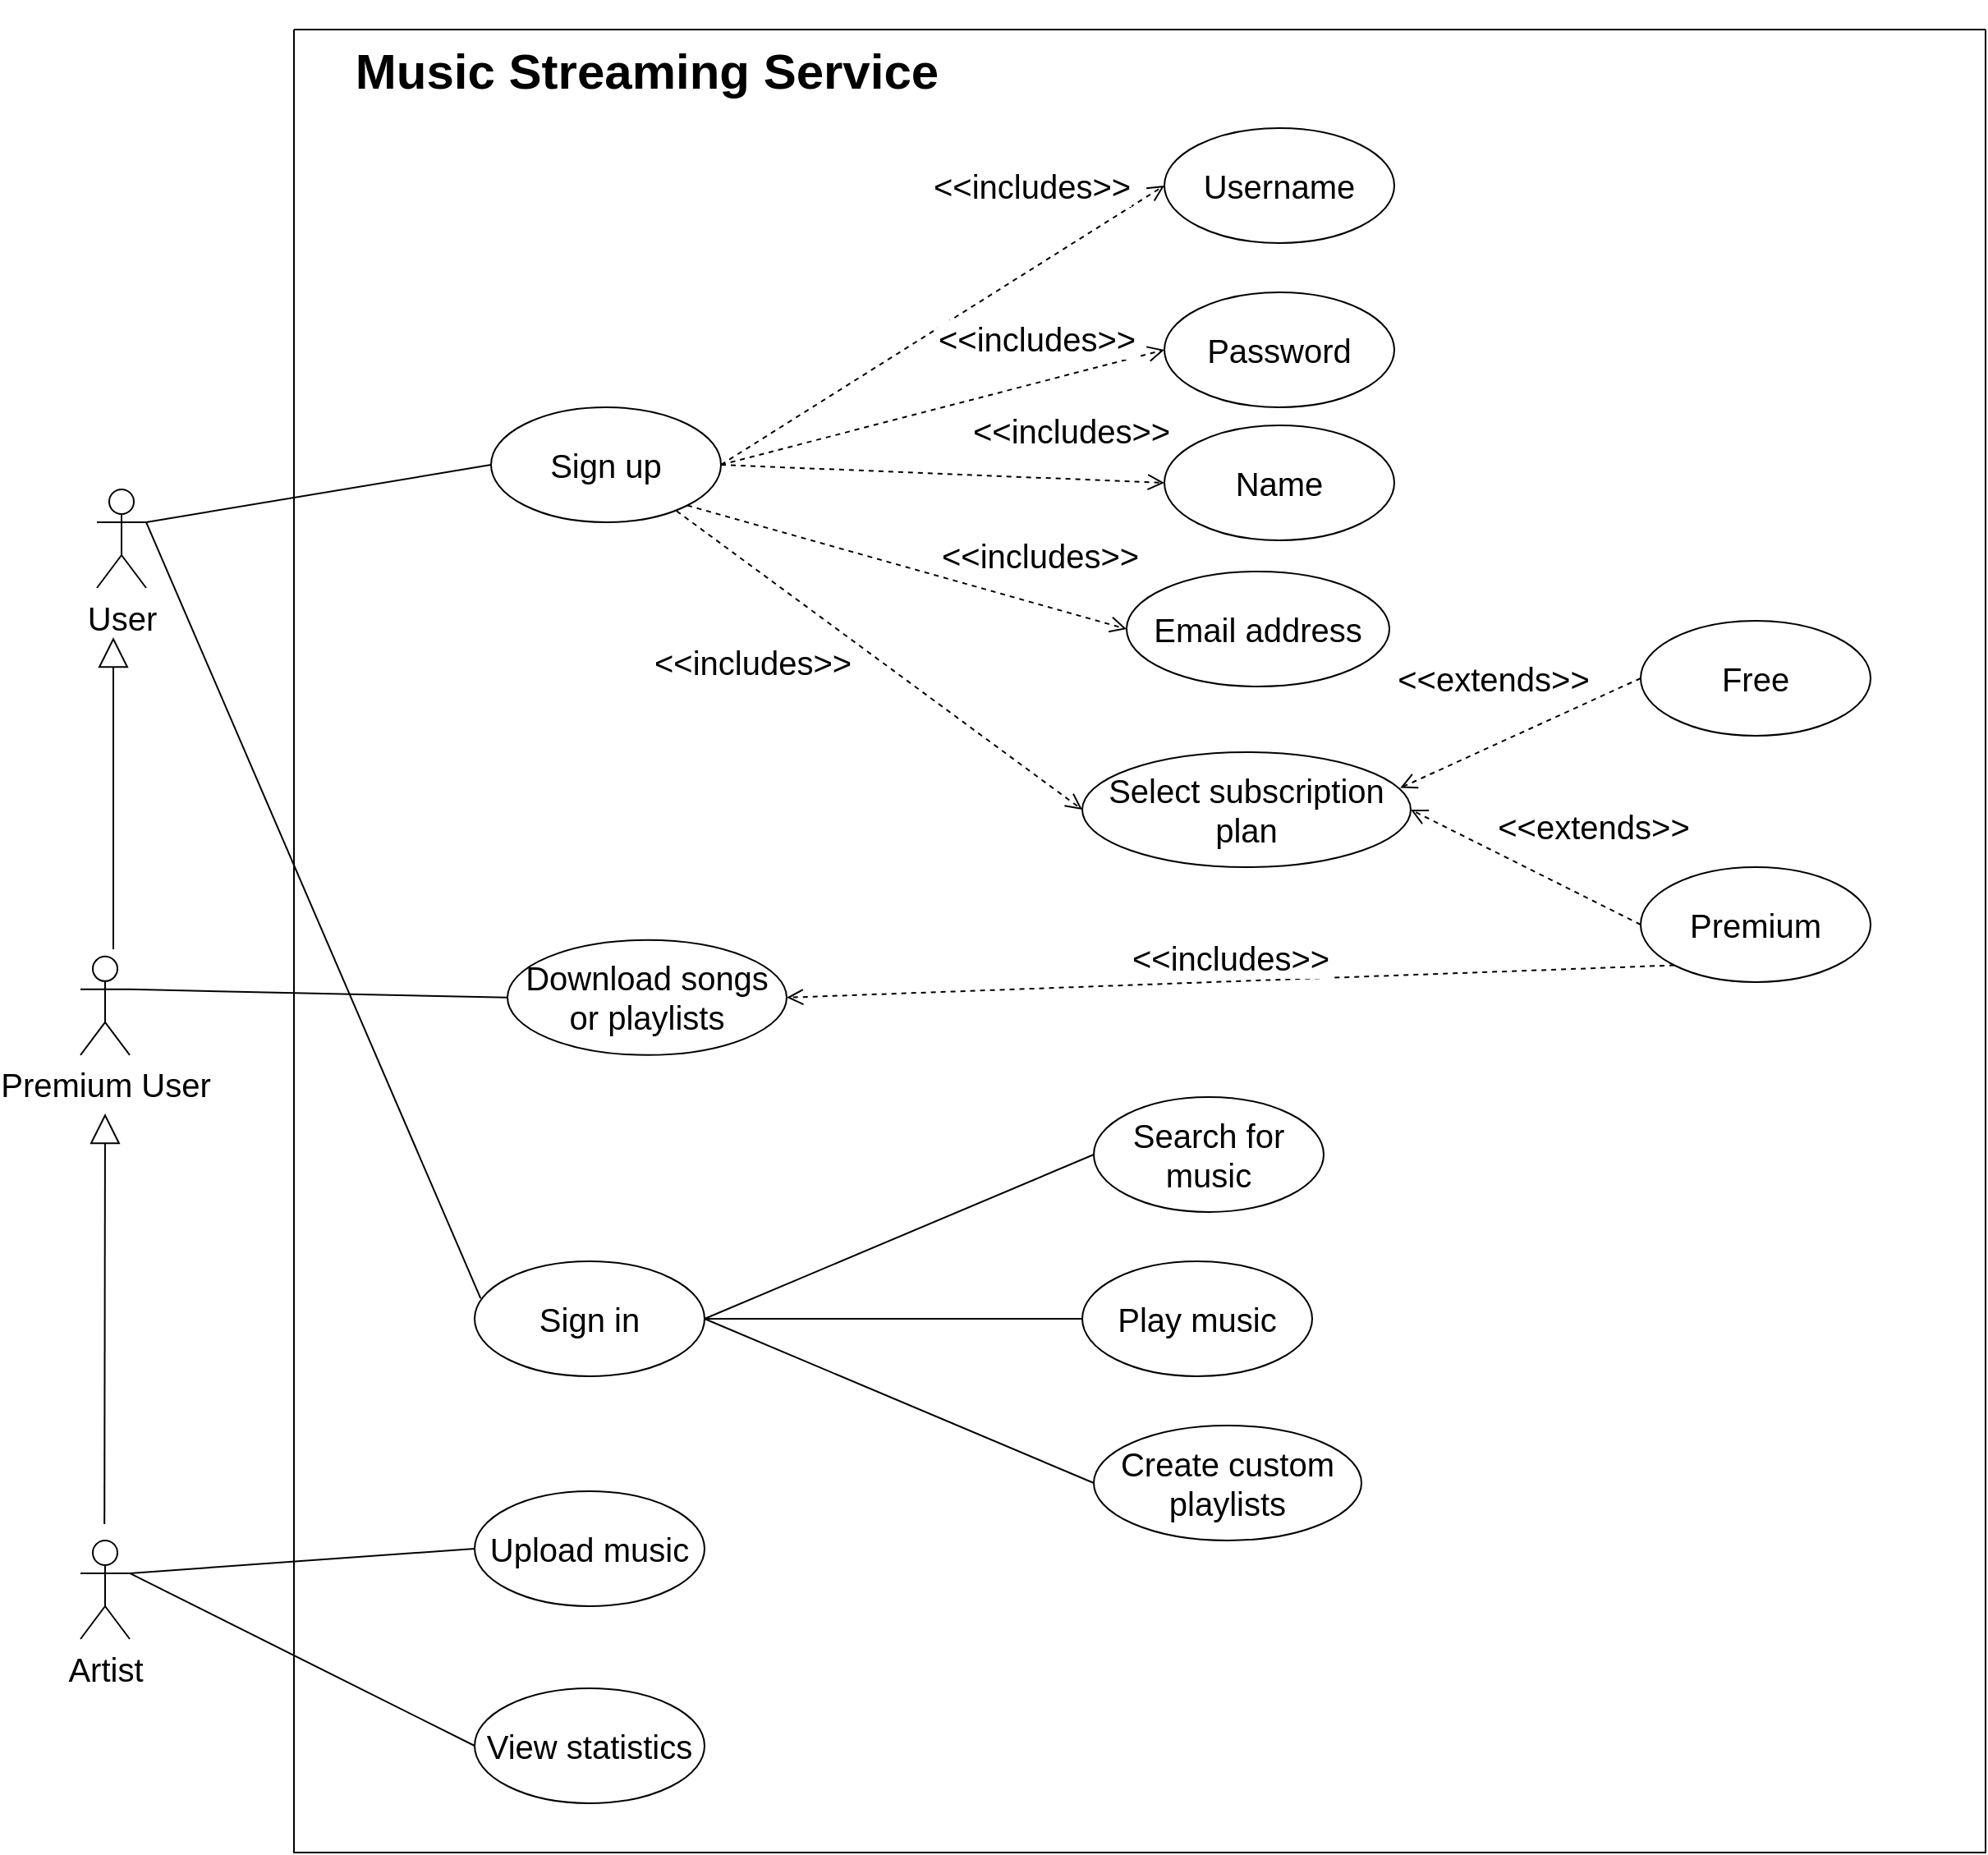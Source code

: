 <mxfile version="26.0.16">
  <diagram name="Page-1" id="xa9x2rY6_Jg343_2piz7">
    <mxGraphModel dx="895" dy="2291" grid="0" gridSize="10" guides="1" tooltips="1" connect="1" arrows="1" fold="1" page="1" pageScale="1" pageWidth="827" pageHeight="1169" math="0" shadow="0">
      <root>
        <mxCell id="0" />
        <mxCell id="1" parent="0" />
        <mxCell id="qyqPjw50bqxHxHPLrsJm-1" value="User" style="shape=umlActor;verticalLabelPosition=bottom;verticalAlign=top;html=1;outlineConnect=0;fontSize=20;" vertex="1" parent="1">
          <mxGeometry x="981" y="269" width="30" height="60" as="geometry" />
        </mxCell>
        <mxCell id="qyqPjw50bqxHxHPLrsJm-2" value="Premium User" style="shape=umlActor;verticalLabelPosition=bottom;verticalAlign=top;html=1;outlineConnect=0;fontSize=20;" vertex="1" parent="1">
          <mxGeometry x="971" y="553.43" width="30" height="60" as="geometry" />
        </mxCell>
        <mxCell id="qyqPjw50bqxHxHPLrsJm-3" value="Artist" style="shape=umlActor;verticalLabelPosition=bottom;verticalAlign=top;html=1;outlineConnect=0;fontSize=20;" vertex="1" parent="1">
          <mxGeometry x="971" y="909" width="30" height="60" as="geometry" />
        </mxCell>
        <mxCell id="qyqPjw50bqxHxHPLrsJm-62" value="" style="swimlane;startSize=0;fontSize=20;" vertex="1" parent="1">
          <mxGeometry x="1101" y="-11" width="1030" height="1110" as="geometry" />
        </mxCell>
        <mxCell id="qyqPjw50bqxHxHPLrsJm-60" value="&lt;h2&gt;&lt;span&gt;&lt;font&gt;Music Streaming Service&lt;/font&gt;&lt;/span&gt;&lt;/h2&gt;" style="text;html=1;align=center;verticalAlign=middle;whiteSpace=wrap;rounded=0;fontSize=20;" vertex="1" parent="qyqPjw50bqxHxHPLrsJm-62">
          <mxGeometry x="20" y="10" width="390" height="30" as="geometry" />
        </mxCell>
        <mxCell id="qyqPjw50bqxHxHPLrsJm-130" value="" style="endArrow=none;html=1;rounded=0;exitX=1;exitY=0.5;exitDx=0;exitDy=0;entryX=0;entryY=0.5;entryDx=0;entryDy=0;fontSize=20;" edge="1" parent="qyqPjw50bqxHxHPLrsJm-62" source="qyqPjw50bqxHxHPLrsJm-154" target="qyqPjw50bqxHxHPLrsJm-155">
          <mxGeometry width="50" height="50" relative="1" as="geometry">
            <mxPoint x="190" y="914.43" as="sourcePoint" />
            <mxPoint x="320" y="844.43" as="targetPoint" />
          </mxGeometry>
        </mxCell>
        <mxCell id="qyqPjw50bqxHxHPLrsJm-131" value="" style="endArrow=none;html=1;rounded=0;exitX=1;exitY=0.5;exitDx=0;exitDy=0;entryX=0;entryY=0.5;entryDx=0;entryDy=0;fontSize=20;" edge="1" parent="qyqPjw50bqxHxHPLrsJm-62" source="qyqPjw50bqxHxHPLrsJm-154" target="qyqPjw50bqxHxHPLrsJm-156">
          <mxGeometry width="50" height="50" relative="1" as="geometry">
            <mxPoint x="190" y="914.43" as="sourcePoint" />
            <mxPoint x="320" y="954.43" as="targetPoint" />
          </mxGeometry>
        </mxCell>
        <mxCell id="qyqPjw50bqxHxHPLrsJm-132" value="" style="endArrow=none;html=1;rounded=0;entryX=0;entryY=0.5;entryDx=0;entryDy=0;fontSize=20;exitX=1;exitY=0.5;exitDx=0;exitDy=0;" edge="1" parent="qyqPjw50bqxHxHPLrsJm-62" source="qyqPjw50bqxHxHPLrsJm-154" target="qyqPjw50bqxHxHPLrsJm-157">
          <mxGeometry width="50" height="50" relative="1" as="geometry">
            <mxPoint x="200" y="740" as="sourcePoint" />
            <mxPoint x="320" y="1064.43" as="targetPoint" />
          </mxGeometry>
        </mxCell>
        <mxCell id="qyqPjw50bqxHxHPLrsJm-139" value="Sign up" style="ellipse;whiteSpace=wrap;html=1;fontSize=20;" vertex="1" parent="qyqPjw50bqxHxHPLrsJm-62">
          <mxGeometry x="120" y="230" width="140" height="70" as="geometry" />
        </mxCell>
        <mxCell id="qyqPjw50bqxHxHPLrsJm-146" value="Username" style="ellipse;whiteSpace=wrap;html=1;fontSize=20;" vertex="1" parent="qyqPjw50bqxHxHPLrsJm-62">
          <mxGeometry x="530" y="60" width="140" height="70" as="geometry" />
        </mxCell>
        <mxCell id="qyqPjw50bqxHxHPLrsJm-147" value="Password" style="ellipse;whiteSpace=wrap;html=1;fontSize=20;" vertex="1" parent="qyqPjw50bqxHxHPLrsJm-62">
          <mxGeometry x="530" y="160" width="140" height="70" as="geometry" />
        </mxCell>
        <mxCell id="qyqPjw50bqxHxHPLrsJm-148" value="Name" style="ellipse;whiteSpace=wrap;html=1;fontSize=20;" vertex="1" parent="qyqPjw50bqxHxHPLrsJm-62">
          <mxGeometry x="530" y="241" width="140" height="70" as="geometry" />
        </mxCell>
        <mxCell id="qyqPjw50bqxHxHPLrsJm-149" value="Email address" style="ellipse;whiteSpace=wrap;html=1;fontSize=20;" vertex="1" parent="qyqPjw50bqxHxHPLrsJm-62">
          <mxGeometry x="507" y="330" width="160" height="70" as="geometry" />
        </mxCell>
        <mxCell id="qyqPjw50bqxHxHPLrsJm-150" value="Free" style="ellipse;whiteSpace=wrap;html=1;fontSize=20;" vertex="1" parent="qyqPjw50bqxHxHPLrsJm-62">
          <mxGeometry x="820" y="360.0" width="140" height="70" as="geometry" />
        </mxCell>
        <mxCell id="qyqPjw50bqxHxHPLrsJm-151" value="Select subscription plan" style="ellipse;whiteSpace=wrap;html=1;fontSize=20;" vertex="1" parent="qyqPjw50bqxHxHPLrsJm-62">
          <mxGeometry x="480" y="440" width="200" height="70" as="geometry" />
        </mxCell>
        <mxCell id="qyqPjw50bqxHxHPLrsJm-153" value="Download songs or playlists" style="ellipse;whiteSpace=wrap;html=1;fontSize=20;" vertex="1" parent="qyqPjw50bqxHxHPLrsJm-62">
          <mxGeometry x="130" y="554.43" width="170" height="70" as="geometry" />
        </mxCell>
        <mxCell id="qyqPjw50bqxHxHPLrsJm-152" value="Premium" style="ellipse;whiteSpace=wrap;html=1;fontSize=20;" vertex="1" parent="qyqPjw50bqxHxHPLrsJm-62">
          <mxGeometry x="820" y="510.0" width="140" height="70" as="geometry" />
        </mxCell>
        <mxCell id="qyqPjw50bqxHxHPLrsJm-154" value="Sign in" style="ellipse;whiteSpace=wrap;html=1;fontSize=20;" vertex="1" parent="qyqPjw50bqxHxHPLrsJm-62">
          <mxGeometry x="110" y="750" width="140" height="70" as="geometry" />
        </mxCell>
        <mxCell id="qyqPjw50bqxHxHPLrsJm-155" value="Search for music" style="ellipse;whiteSpace=wrap;html=1;fontSize=20;" vertex="1" parent="qyqPjw50bqxHxHPLrsJm-62">
          <mxGeometry x="487" y="650" width="140" height="70" as="geometry" />
        </mxCell>
        <mxCell id="qyqPjw50bqxHxHPLrsJm-156" value="Play music" style="ellipse;whiteSpace=wrap;html=1;fontSize=20;" vertex="1" parent="qyqPjw50bqxHxHPLrsJm-62">
          <mxGeometry x="480" y="750" width="140" height="70" as="geometry" />
        </mxCell>
        <mxCell id="qyqPjw50bqxHxHPLrsJm-157" value="Create custom playlists" style="ellipse;whiteSpace=wrap;html=1;fontSize=20;" vertex="1" parent="qyqPjw50bqxHxHPLrsJm-62">
          <mxGeometry x="487" y="850" width="163" height="70" as="geometry" />
        </mxCell>
        <mxCell id="qyqPjw50bqxHxHPLrsJm-160" value="View statistics" style="ellipse;whiteSpace=wrap;html=1;fontSize=20;" vertex="1" parent="qyqPjw50bqxHxHPLrsJm-62">
          <mxGeometry x="110" y="1010" width="140" height="70" as="geometry" />
        </mxCell>
        <mxCell id="qyqPjw50bqxHxHPLrsJm-159" value="Upload music" style="ellipse;whiteSpace=wrap;html=1;fontSize=20;" vertex="1" parent="qyqPjw50bqxHxHPLrsJm-62">
          <mxGeometry x="110" y="890" width="140" height="70" as="geometry" />
        </mxCell>
        <mxCell id="qyqPjw50bqxHxHPLrsJm-166" value="&amp;lt;&amp;lt;includes&amp;gt;&amp;gt;" style="html=1;verticalAlign=bottom;endArrow=open;dashed=1;endSize=8;curved=0;rounded=0;entryX=0;entryY=0.5;entryDx=0;entryDy=0;exitX=1;exitY=0.5;exitDx=0;exitDy=0;fontSize=20;" edge="1" parent="qyqPjw50bqxHxHPLrsJm-62" source="qyqPjw50bqxHxHPLrsJm-139" target="qyqPjw50bqxHxHPLrsJm-146">
          <mxGeometry x="0.52" y="31" relative="1" as="geometry">
            <mxPoint x="540" y="350" as="sourcePoint" />
            <mxPoint x="460" y="350" as="targetPoint" />
            <mxPoint as="offset" />
          </mxGeometry>
        </mxCell>
        <mxCell id="qyqPjw50bqxHxHPLrsJm-167" value="&amp;lt;&amp;lt;includes&amp;gt;&amp;gt;" style="html=1;verticalAlign=bottom;endArrow=open;dashed=1;endSize=8;curved=0;rounded=0;entryX=0;entryY=0.5;entryDx=0;entryDy=0;exitX=1;exitY=1;exitDx=0;exitDy=0;fontSize=20;" edge="1" parent="qyqPjw50bqxHxHPLrsJm-62" source="qyqPjw50bqxHxHPLrsJm-139" target="qyqPjw50bqxHxHPLrsJm-149">
          <mxGeometry x="0.584" y="15" relative="1" as="geometry">
            <mxPoint x="300" y="241" as="sourcePoint" />
            <mxPoint x="570.0" y="171" as="targetPoint" />
            <mxPoint x="-1" as="offset" />
          </mxGeometry>
        </mxCell>
        <mxCell id="qyqPjw50bqxHxHPLrsJm-168" value="&amp;lt;&amp;lt;includes&amp;gt;&amp;gt;" style="html=1;verticalAlign=bottom;endArrow=open;dashed=1;endSize=8;curved=0;rounded=0;entryX=0;entryY=0.5;entryDx=0;entryDy=0;exitX=0.807;exitY=0.902;exitDx=0;exitDy=0;exitPerimeter=0;fontSize=20;" edge="1" parent="qyqPjw50bqxHxHPLrsJm-62" source="qyqPjw50bqxHxHPLrsJm-139" target="qyqPjw50bqxHxHPLrsJm-151">
          <mxGeometry x="-0.34" y="-58" relative="1" as="geometry">
            <mxPoint x="270" y="275" as="sourcePoint" />
            <mxPoint x="520" y="191" as="targetPoint" />
            <mxPoint x="-1" as="offset" />
          </mxGeometry>
        </mxCell>
        <mxCell id="qyqPjw50bqxHxHPLrsJm-171" value="&amp;lt;&amp;lt;extends&amp;gt;&amp;gt;" style="html=1;verticalAlign=bottom;endArrow=open;dashed=1;endSize=8;curved=0;rounded=0;entryX=0.968;entryY=0.311;entryDx=0;entryDy=0;exitX=0;exitY=0.5;exitDx=0;exitDy=0;entryPerimeter=0;fontSize=20;" edge="1" parent="qyqPjw50bqxHxHPLrsJm-62" source="qyqPjw50bqxHxHPLrsJm-150" target="qyqPjw50bqxHxHPLrsJm-151">
          <mxGeometry x="0.095" y="-24" relative="1" as="geometry">
            <mxPoint x="1040" y="292" as="sourcePoint" />
            <mxPoint x="770" y="216" as="targetPoint" />
            <mxPoint as="offset" />
          </mxGeometry>
        </mxCell>
        <mxCell id="qyqPjw50bqxHxHPLrsJm-172" value="&amp;lt;&amp;lt;extends&amp;gt;&amp;gt;" style="html=1;verticalAlign=bottom;endArrow=open;dashed=1;endSize=8;curved=0;rounded=0;entryX=1;entryY=0.5;entryDx=0;entryDy=0;exitX=0;exitY=0.5;exitDx=0;exitDy=0;fontSize=20;" edge="1" parent="qyqPjw50bqxHxHPLrsJm-62" source="qyqPjw50bqxHxHPLrsJm-152" target="qyqPjw50bqxHxHPLrsJm-151">
          <mxGeometry x="-0.4" y="-27" relative="1" as="geometry">
            <mxPoint x="913.5" y="666" as="sourcePoint" />
            <mxPoint x="643.5" y="590" as="targetPoint" />
            <mxPoint x="1" as="offset" />
          </mxGeometry>
        </mxCell>
        <mxCell id="qyqPjw50bqxHxHPLrsJm-174" value="&amp;lt;&amp;lt;includes&amp;gt;&amp;gt;" style="html=1;verticalAlign=bottom;endArrow=open;dashed=1;endSize=8;curved=0;rounded=0;exitX=0;exitY=1;exitDx=0;exitDy=0;fontSize=20;entryX=1;entryY=0.5;entryDx=0;entryDy=0;" edge="1" parent="qyqPjw50bqxHxHPLrsJm-62" source="qyqPjw50bqxHxHPLrsJm-152" target="qyqPjw50bqxHxHPLrsJm-153">
          <mxGeometry relative="1" as="geometry">
            <mxPoint x="470" y="520" as="sourcePoint" />
            <mxPoint x="747" y="702" as="targetPoint" />
          </mxGeometry>
        </mxCell>
        <mxCell id="qyqPjw50bqxHxHPLrsJm-176" value="&amp;lt;&amp;lt;includes&amp;gt;&amp;gt;" style="html=1;verticalAlign=bottom;endArrow=open;dashed=1;endSize=8;curved=0;rounded=0;entryX=0;entryY=0.5;entryDx=0;entryDy=0;exitX=1;exitY=0.5;exitDx=0;exitDy=0;fontSize=20;" edge="1" parent="qyqPjw50bqxHxHPLrsJm-62" source="qyqPjw50bqxHxHPLrsJm-139" target="qyqPjw50bqxHxHPLrsJm-148">
          <mxGeometry x="0.584" y="15" relative="1" as="geometry">
            <mxPoint x="249" y="300" as="sourcePoint" />
            <mxPoint x="517" y="375" as="targetPoint" />
            <mxPoint x="-1" as="offset" />
          </mxGeometry>
        </mxCell>
        <mxCell id="qyqPjw50bqxHxHPLrsJm-175" value="&amp;lt;&amp;lt;includes&amp;gt;&amp;gt;" style="html=1;verticalAlign=bottom;endArrow=open;dashed=1;endSize=8;curved=0;rounded=0;entryX=0;entryY=0.5;entryDx=0;entryDy=0;exitX=1;exitY=0.5;exitDx=0;exitDy=0;fontSize=20;" edge="1" parent="qyqPjw50bqxHxHPLrsJm-62" source="qyqPjw50bqxHxHPLrsJm-139" target="qyqPjw50bqxHxHPLrsJm-147">
          <mxGeometry x="0.446" y="12" relative="1" as="geometry">
            <mxPoint x="270" y="275" as="sourcePoint" />
            <mxPoint x="540" y="205" as="targetPoint" />
            <mxPoint as="offset" />
          </mxGeometry>
        </mxCell>
        <mxCell id="qyqPjw50bqxHxHPLrsJm-72" value="" style="endArrow=none;html=1;rounded=0;exitX=1;exitY=0.333;exitDx=0;exitDy=0;exitPerimeter=0;entryX=0;entryY=0.5;entryDx=0;entryDy=0;fontSize=20;" edge="1" parent="1" source="qyqPjw50bqxHxHPLrsJm-2" target="qyqPjw50bqxHxHPLrsJm-153">
          <mxGeometry width="50" height="50" relative="1" as="geometry">
            <mxPoint x="1021" y="139" as="sourcePoint" />
            <mxPoint x="1181" y="653.43" as="targetPoint" />
          </mxGeometry>
        </mxCell>
        <mxCell id="qyqPjw50bqxHxHPLrsJm-88" value="" style="endArrow=none;html=1;rounded=0;exitX=1;exitY=0.333;exitDx=0;exitDy=0;exitPerimeter=0;fontSize=20;entryX=0;entryY=0.5;entryDx=0;entryDy=0;" edge="1" parent="1" source="qyqPjw50bqxHxHPLrsJm-3" target="qyqPjw50bqxHxHPLrsJm-159">
          <mxGeometry width="50" height="50" relative="1" as="geometry">
            <mxPoint x="1021" y="659" as="sourcePoint" />
            <mxPoint x="1441" y="929" as="targetPoint" />
          </mxGeometry>
        </mxCell>
        <mxCell id="qyqPjw50bqxHxHPLrsJm-89" value="" style="endArrow=none;html=1;rounded=0;exitX=1;exitY=0.333;exitDx=0;exitDy=0;exitPerimeter=0;entryX=0;entryY=0.5;entryDx=0;entryDy=0;fontSize=20;" edge="1" parent="1" source="qyqPjw50bqxHxHPLrsJm-3" target="qyqPjw50bqxHxHPLrsJm-160">
          <mxGeometry width="50" height="50" relative="1" as="geometry">
            <mxPoint x="1031" y="669" as="sourcePoint" />
            <mxPoint x="1445" y="1039" as="targetPoint" />
          </mxGeometry>
        </mxCell>
        <mxCell id="qyqPjw50bqxHxHPLrsJm-136" value="" style="endArrow=block;endSize=16;endFill=0;html=1;rounded=0;fontSize=20;" edge="1" parent="1">
          <mxGeometry width="160" relative="1" as="geometry">
            <mxPoint x="991" y="549" as="sourcePoint" />
            <mxPoint x="991" y="359" as="targetPoint" />
          </mxGeometry>
        </mxCell>
        <mxCell id="qyqPjw50bqxHxHPLrsJm-143" value="" style="endArrow=block;endSize=16;endFill=0;html=1;rounded=0;exitX=0.5;exitY=0;exitDx=0;exitDy=0;exitPerimeter=0;fontSize=20;" edge="1" parent="1">
          <mxGeometry width="160" relative="1" as="geometry">
            <mxPoint x="985.6" y="899" as="sourcePoint" />
            <mxPoint x="986" y="649" as="targetPoint" />
          </mxGeometry>
        </mxCell>
        <mxCell id="qyqPjw50bqxHxHPLrsJm-162" value="" style="endArrow=none;html=1;rounded=0;exitX=1;exitY=0.333;exitDx=0;exitDy=0;exitPerimeter=0;entryX=0;entryY=0.5;entryDx=0;entryDy=0;fontSize=20;" edge="1" parent="1" source="qyqPjw50bqxHxHPLrsJm-1" target="qyqPjw50bqxHxHPLrsJm-139">
          <mxGeometry width="50" height="50" relative="1" as="geometry">
            <mxPoint x="1011" y="509" as="sourcePoint" />
            <mxPoint x="1231" y="209" as="targetPoint" />
          </mxGeometry>
        </mxCell>
        <mxCell id="qyqPjw50bqxHxHPLrsJm-163" value="" style="endArrow=none;html=1;rounded=0;exitX=1;exitY=0.333;exitDx=0;exitDy=0;exitPerimeter=0;entryX=0.026;entryY=0.322;entryDx=0;entryDy=0;entryPerimeter=0;fontSize=20;" edge="1" parent="1" source="qyqPjw50bqxHxHPLrsJm-1" target="qyqPjw50bqxHxHPLrsJm-154">
          <mxGeometry width="50" height="50" relative="1" as="geometry">
            <mxPoint x="1011" y="209" as="sourcePoint" />
            <mxPoint x="1221" y="190" as="targetPoint" />
          </mxGeometry>
        </mxCell>
      </root>
    </mxGraphModel>
  </diagram>
</mxfile>

